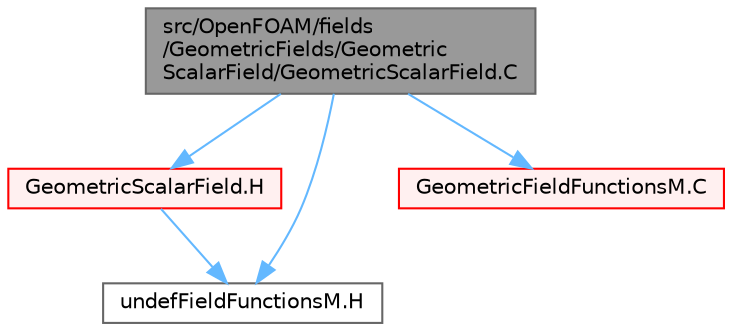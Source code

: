 digraph "src/OpenFOAM/fields/GeometricFields/GeometricScalarField/GeometricScalarField.C"
{
 // LATEX_PDF_SIZE
  bgcolor="transparent";
  edge [fontname=Helvetica,fontsize=10,labelfontname=Helvetica,labelfontsize=10];
  node [fontname=Helvetica,fontsize=10,shape=box,height=0.2,width=0.4];
  Node1 [id="Node000001",label="src/OpenFOAM/fields\l/GeometricFields/Geometric\lScalarField/GeometricScalarField.C",height=0.2,width=0.4,color="gray40", fillcolor="grey60", style="filled", fontcolor="black",tooltip=" "];
  Node1 -> Node2 [id="edge1_Node000001_Node000002",color="steelblue1",style="solid",tooltip=" "];
  Node2 [id="Node000002",label="GeometricScalarField.H",height=0.2,width=0.4,color="red", fillcolor="#FFF0F0", style="filled",URL="$GeometricScalarField_8H.html",tooltip="Scalar specific part of the implementation of GeometricField."];
  Node2 -> Node177 [id="edge2_Node000002_Node000177",color="steelblue1",style="solid",tooltip=" "];
  Node177 [id="Node000177",label="undefFieldFunctionsM.H",height=0.2,width=0.4,color="grey40", fillcolor="white", style="filled",URL="$undefFieldFunctionsM_8H.html",tooltip=" "];
  Node1 -> Node250 [id="edge3_Node000001_Node000250",color="steelblue1",style="solid",tooltip=" "];
  Node250 [id="Node000250",label="GeometricFieldFunctionsM.C",height=0.2,width=0.4,color="red", fillcolor="#FFF0F0", style="filled",URL="$GeometricFieldFunctionsM_8C.html",tooltip=" "];
  Node1 -> Node177 [id="edge4_Node000001_Node000177",color="steelblue1",style="solid",tooltip=" "];
}
